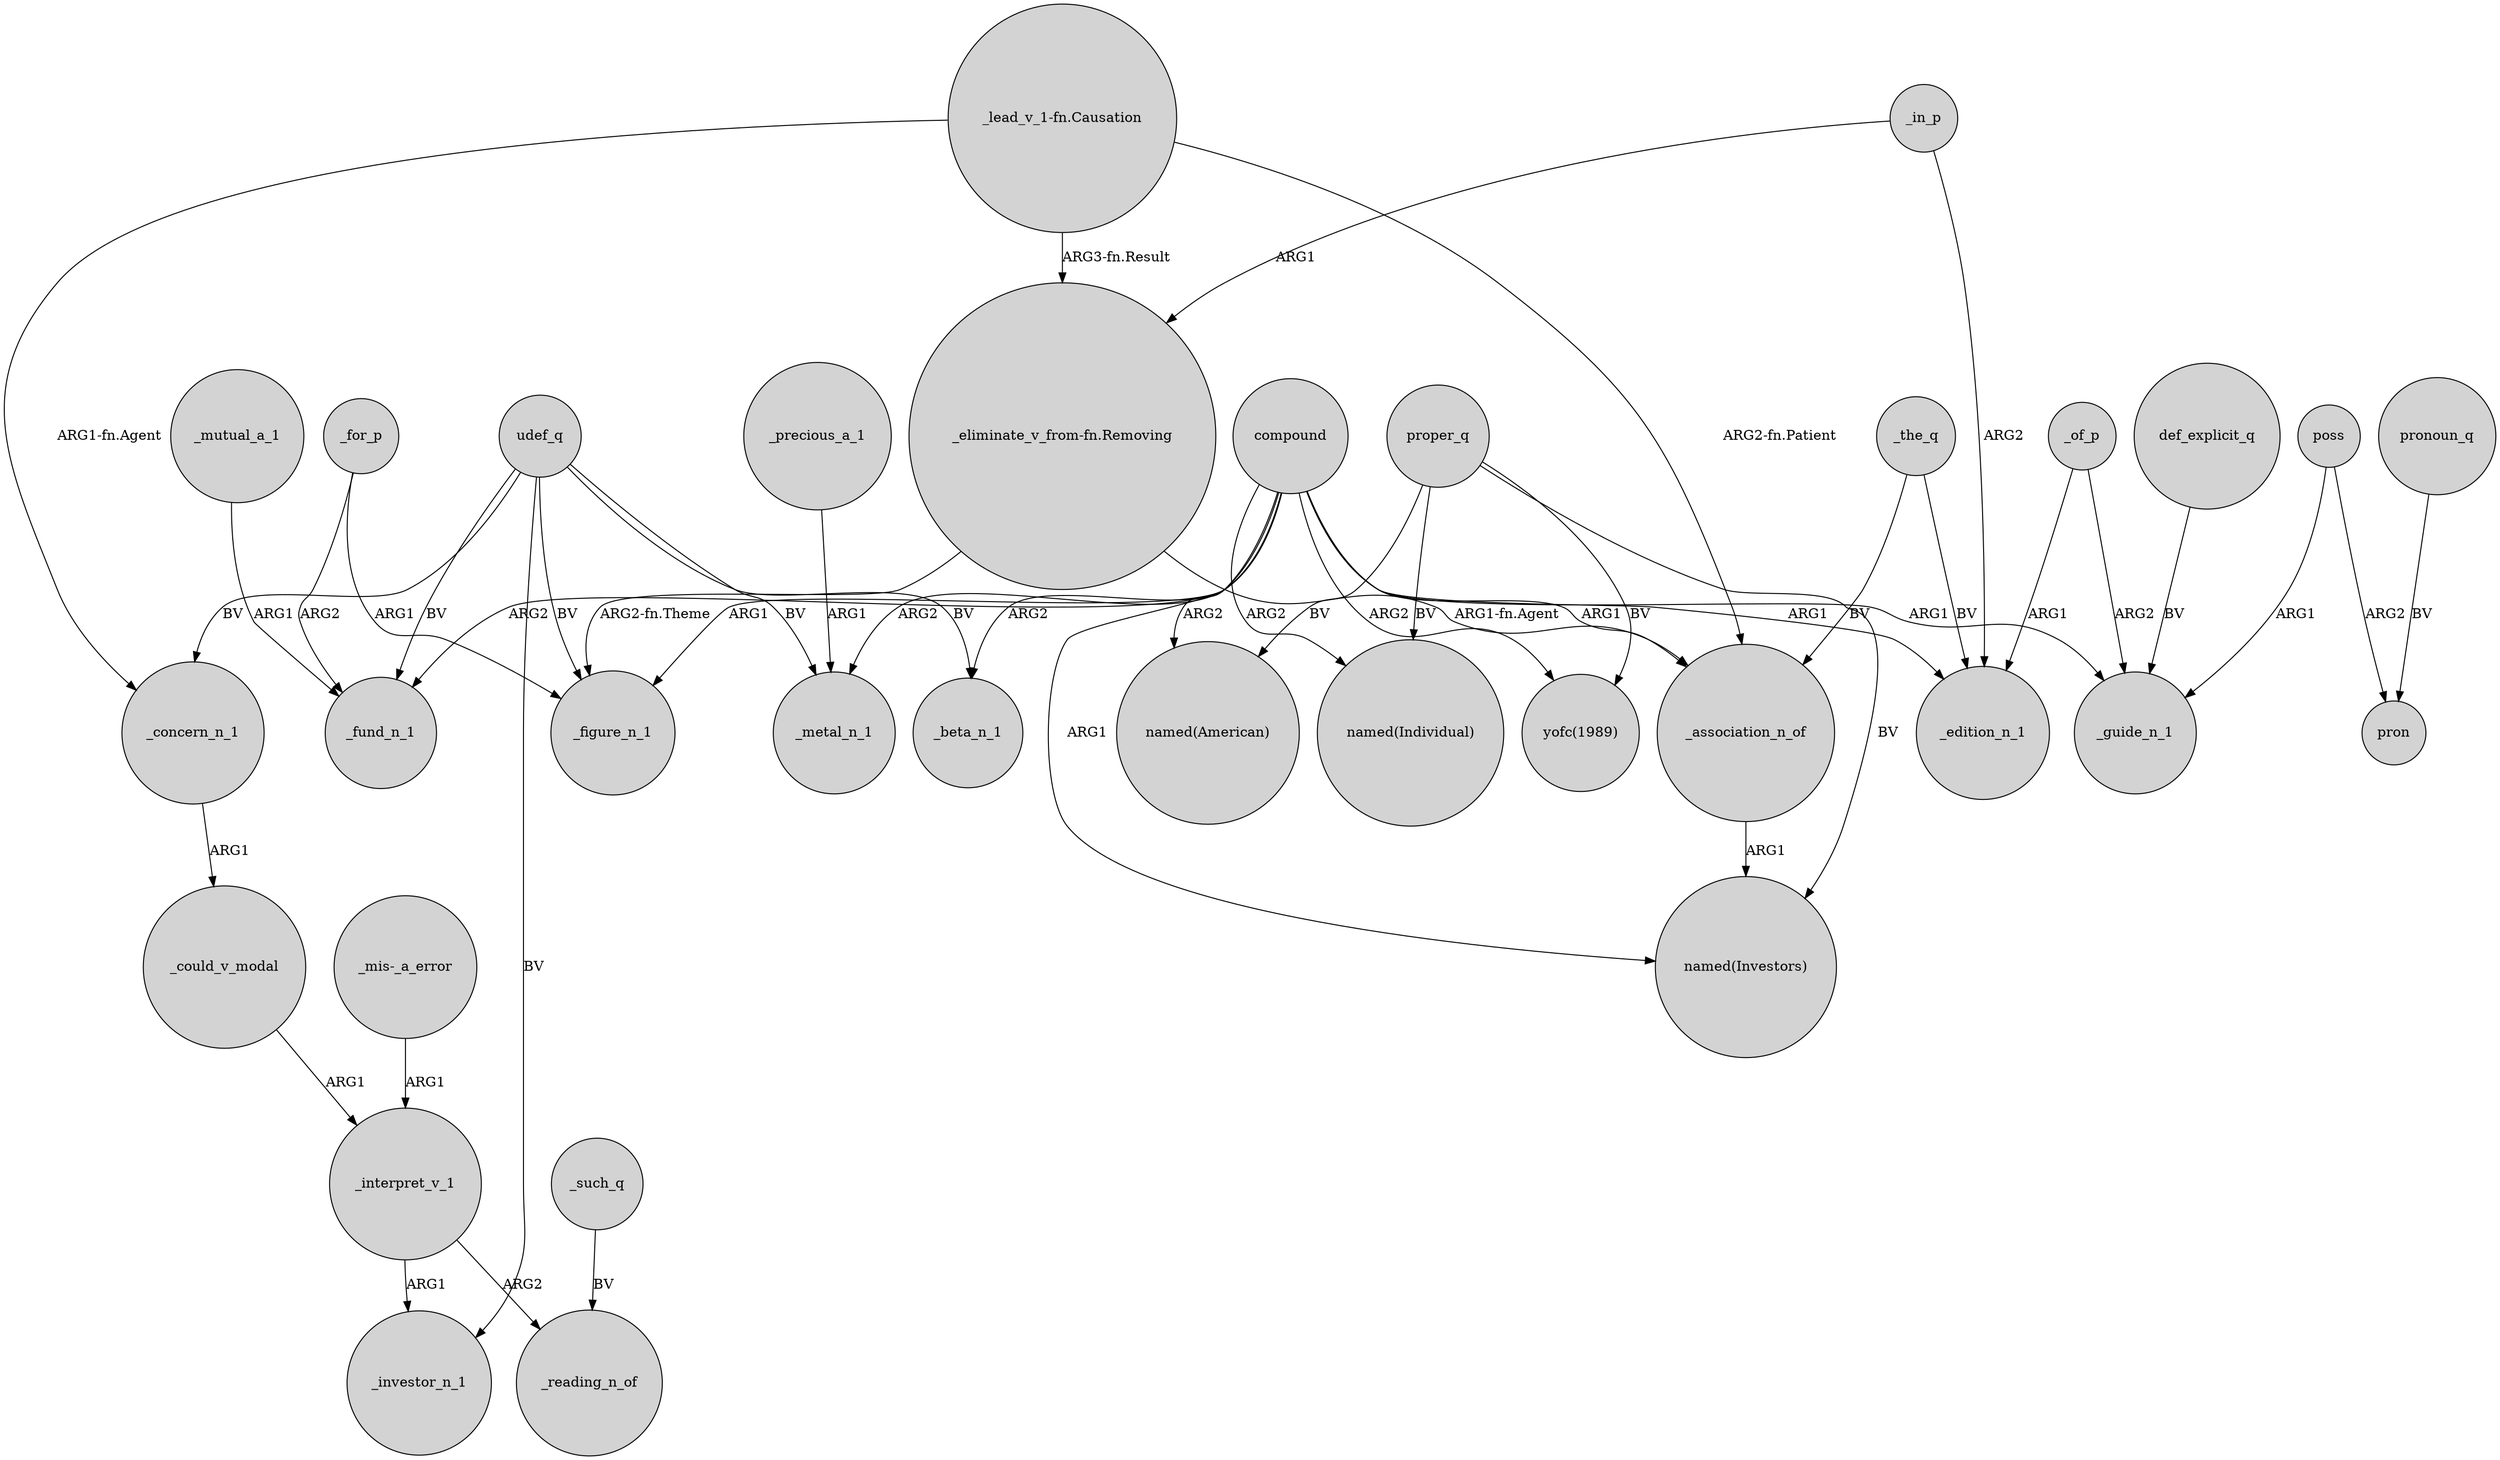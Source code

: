 digraph {
	node [shape=circle style=filled]
	_of_p -> _edition_n_1 [label=ARG1]
	_in_p -> _edition_n_1 [label=ARG2]
	_the_q -> _edition_n_1 [label=BV]
	"_lead_v_1-fn.Causation" -> _concern_n_1 [label="ARG1-fn.Agent"]
	_for_p -> _figure_n_1 [label=ARG1]
	poss -> pron [label=ARG2]
	udef_q -> _investor_n_1 [label=BV]
	proper_q -> "named(American)" [label=BV]
	_mutual_a_1 -> _fund_n_1 [label=ARG1]
	_for_p -> _fund_n_1 [label=ARG2]
	"_mis-_a_error" -> _interpret_v_1 [label=ARG1]
	compound -> "named(Investors)" [label=ARG1]
	poss -> _guide_n_1 [label=ARG1]
	_association_n_of -> "named(Investors)" [label=ARG1]
	compound -> _fund_n_1 [label=ARG2]
	_could_v_modal -> _interpret_v_1 [label=ARG1]
	_interpret_v_1 -> _reading_n_of [label=ARG2]
	compound -> "named(American)" [label=ARG2]
	proper_q -> "yofc(1989)" [label=BV]
	compound -> _beta_n_1 [label=ARG2]
	compound -> _edition_n_1 [label=ARG1]
	_in_p -> "_eliminate_v_from-fn.Removing" [label=ARG1]
	"_lead_v_1-fn.Causation" -> _association_n_of [label="ARG2-fn.Patient"]
	pronoun_q -> pron [label=BV]
	compound -> _guide_n_1 [label=ARG1]
	_interpret_v_1 -> _investor_n_1 [label=ARG1]
	compound -> _metal_n_1 [label=ARG2]
	udef_q -> _concern_n_1 [label=BV]
	_precious_a_1 -> _metal_n_1 [label=ARG1]
	compound -> "named(Individual)" [label=ARG2]
	def_explicit_q -> _guide_n_1 [label=BV]
	_the_q -> _association_n_of [label=BV]
	udef_q -> _fund_n_1 [label=BV]
	_of_p -> _guide_n_1 [label=ARG2]
	udef_q -> _metal_n_1 [label=BV]
	udef_q -> _figure_n_1 [label=BV]
	"_lead_v_1-fn.Causation" -> "_eliminate_v_from-fn.Removing" [label="ARG3-fn.Result"]
	_such_q -> _reading_n_of [label=BV]
	udef_q -> _beta_n_1 [label=BV]
	proper_q -> "named(Individual)" [label=BV]
	compound -> "yofc(1989)" [label=ARG2]
	proper_q -> "named(Investors)" [label=BV]
	"_eliminate_v_from-fn.Removing" -> _figure_n_1 [label="ARG2-fn.Theme"]
	compound -> _association_n_of [label=ARG1]
	"_eliminate_v_from-fn.Removing" -> _association_n_of [label="ARG1-fn.Agent"]
	_concern_n_1 -> _could_v_modal [label=ARG1]
	compound -> _figure_n_1 [label=ARG1]
}
